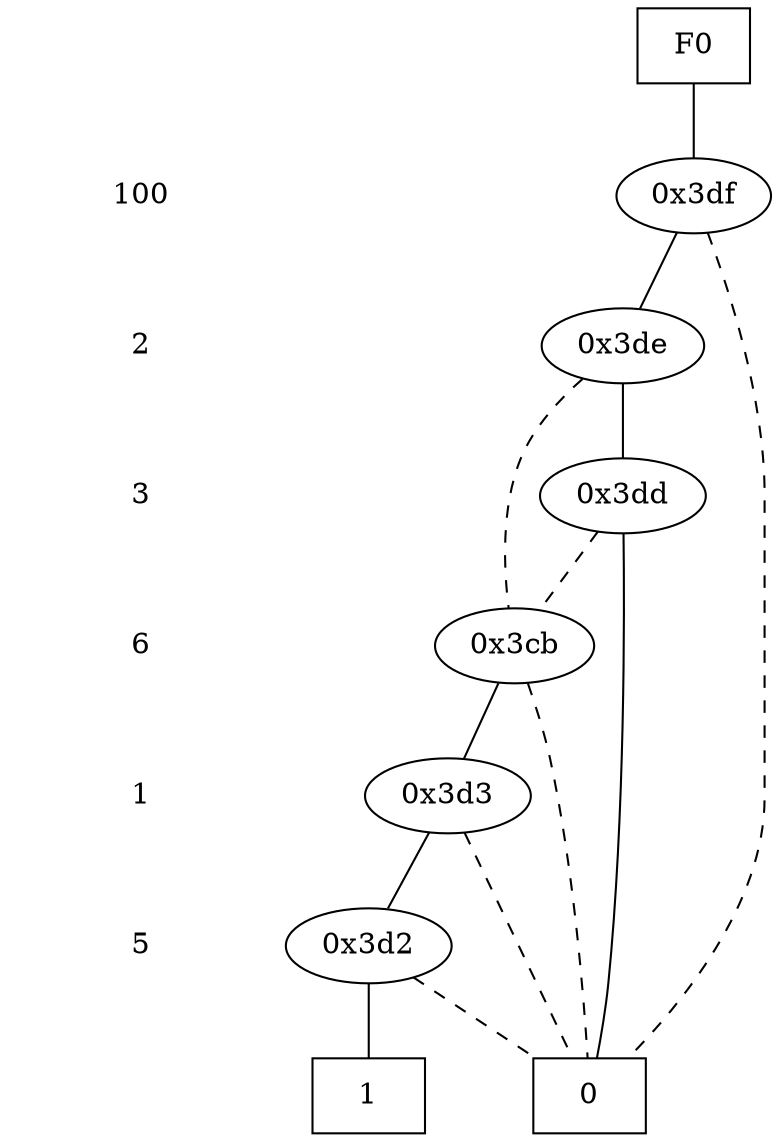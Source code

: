 digraph "DD" {
size = "7.5,10"
center = true;
edge [dir = none];
{ node [shape = plaintext];
  edge [style = invis];
  "CONST NODES" [style = invis];
" 100 " -> " 2 " -> " 3 " -> " 6 " -> " 1 " -> " 5 " -> "CONST NODES"; 
}
{ rank = same; node [shape = box]; edge [style = invis];
"F0"; }
{ rank = same; " 100 ";
"0x3df";
}
{ rank = same; " 2 ";
"0x3de";
}
{ rank = same; " 3 ";
"0x3dd";
}
{ rank = same; " 6 ";
"0x3cb";
}
{ rank = same; " 1 ";
"0x3d3";
}
{ rank = same; " 5 ";
"0x3d2";
}
{ rank = same; "CONST NODES";
{ node [shape = box]; "0x362";
"0x361";
}
}
"F0" -> "0x3df" [style = solid];
"0x3df" -> "0x3de";
"0x3df" -> "0x362" [style = dashed];
"0x3de" -> "0x3dd";
"0x3de" -> "0x3cb" [style = dashed];
"0x3dd" -> "0x362";
"0x3dd" -> "0x3cb" [style = dashed];
"0x3cb" -> "0x3d3";
"0x3cb" -> "0x362" [style = dashed];
"0x3d3" -> "0x3d2";
"0x3d3" -> "0x362" [style = dashed];
"0x3d2" -> "0x361";
"0x3d2" -> "0x362" [style = dashed];
"0x362" [label = "0"];
"0x361" [label = "1"];
}
